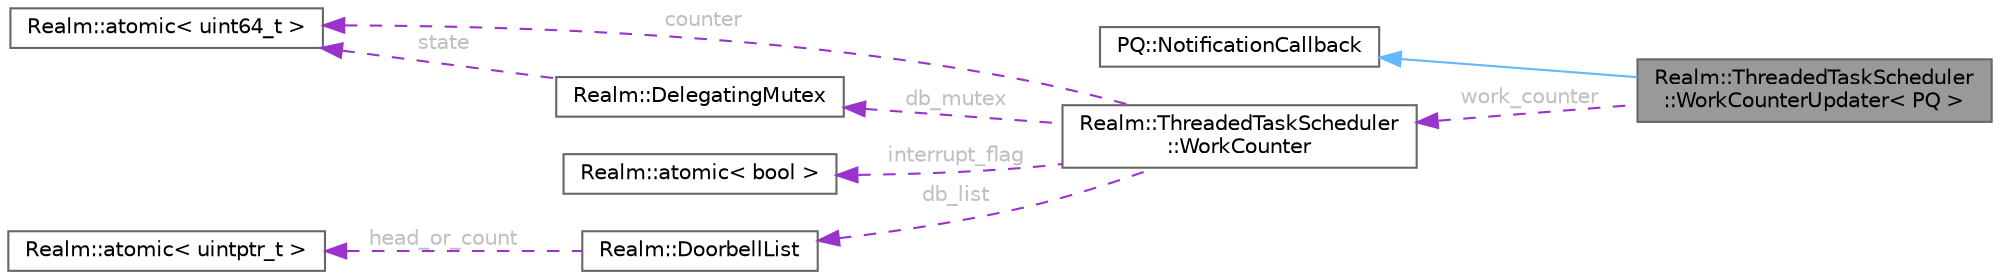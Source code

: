 digraph "Realm::ThreadedTaskScheduler::WorkCounterUpdater&lt; PQ &gt;"
{
 // LATEX_PDF_SIZE
  bgcolor="transparent";
  edge [fontname=Helvetica,fontsize=10,labelfontname=Helvetica,labelfontsize=10];
  node [fontname=Helvetica,fontsize=10,shape=box,height=0.2,width=0.4];
  rankdir="LR";
  Node1 [id="Node000001",label="Realm::ThreadedTaskScheduler\l::WorkCounterUpdater\< PQ \>",height=0.2,width=0.4,color="gray40", fillcolor="grey60", style="filled", fontcolor="black",tooltip=" "];
  Node2 -> Node1 [id="edge1_Node000001_Node000002",dir="back",color="steelblue1",style="solid",tooltip=" "];
  Node2 [id="Node000002",label="PQ::NotificationCallback",height=0.2,width=0.4,color="gray40", fillcolor="white", style="filled",tooltip=" "];
  Node3 -> Node1 [id="edge2_Node000001_Node000003",dir="back",color="darkorchid3",style="dashed",tooltip=" ",label=" work_counter",fontcolor="grey" ];
  Node3 [id="Node000003",label="Realm::ThreadedTaskScheduler\l::WorkCounter",height=0.2,width=0.4,color="gray40", fillcolor="white", style="filled",URL="$classRealm_1_1ThreadedTaskScheduler_1_1WorkCounter.html",tooltip=" "];
  Node4 -> Node3 [id="edge3_Node000003_Node000004",dir="back",color="darkorchid3",style="dashed",tooltip=" ",label=" counter",fontcolor="grey" ];
  Node4 [id="Node000004",label="Realm::atomic\< uint64_t \>",height=0.2,width=0.4,color="gray40", fillcolor="white", style="filled",URL="$classRealm_1_1atomic.html",tooltip=" "];
  Node5 -> Node3 [id="edge4_Node000003_Node000005",dir="back",color="darkorchid3",style="dashed",tooltip=" ",label=" interrupt_flag",fontcolor="grey" ];
  Node5 [id="Node000005",label="Realm::atomic\< bool \>",height=0.2,width=0.4,color="gray40", fillcolor="white", style="filled",URL="$classRealm_1_1atomic.html",tooltip=" "];
  Node6 -> Node3 [id="edge5_Node000003_Node000006",dir="back",color="darkorchid3",style="dashed",tooltip=" ",label=" db_mutex",fontcolor="grey" ];
  Node6 [id="Node000006",label="Realm::DelegatingMutex",height=0.2,width=0.4,color="gray40", fillcolor="white", style="filled",URL="$classRealm_1_1DelegatingMutex.html",tooltip=" "];
  Node4 -> Node6 [id="edge6_Node000006_Node000004",dir="back",color="darkorchid3",style="dashed",tooltip=" ",label=" state",fontcolor="grey" ];
  Node7 -> Node3 [id="edge7_Node000003_Node000007",dir="back",color="darkorchid3",style="dashed",tooltip=" ",label=" db_list",fontcolor="grey" ];
  Node7 [id="Node000007",label="Realm::DoorbellList",height=0.2,width=0.4,color="gray40", fillcolor="white", style="filled",URL="$classRealm_1_1DoorbellList.html",tooltip=" "];
  Node8 -> Node7 [id="edge8_Node000007_Node000008",dir="back",color="darkorchid3",style="dashed",tooltip=" ",label=" head_or_count",fontcolor="grey" ];
  Node8 [id="Node000008",label="Realm::atomic\< uintptr_t \>",height=0.2,width=0.4,color="gray40", fillcolor="white", style="filled",URL="$classRealm_1_1atomic.html",tooltip=" "];
}
